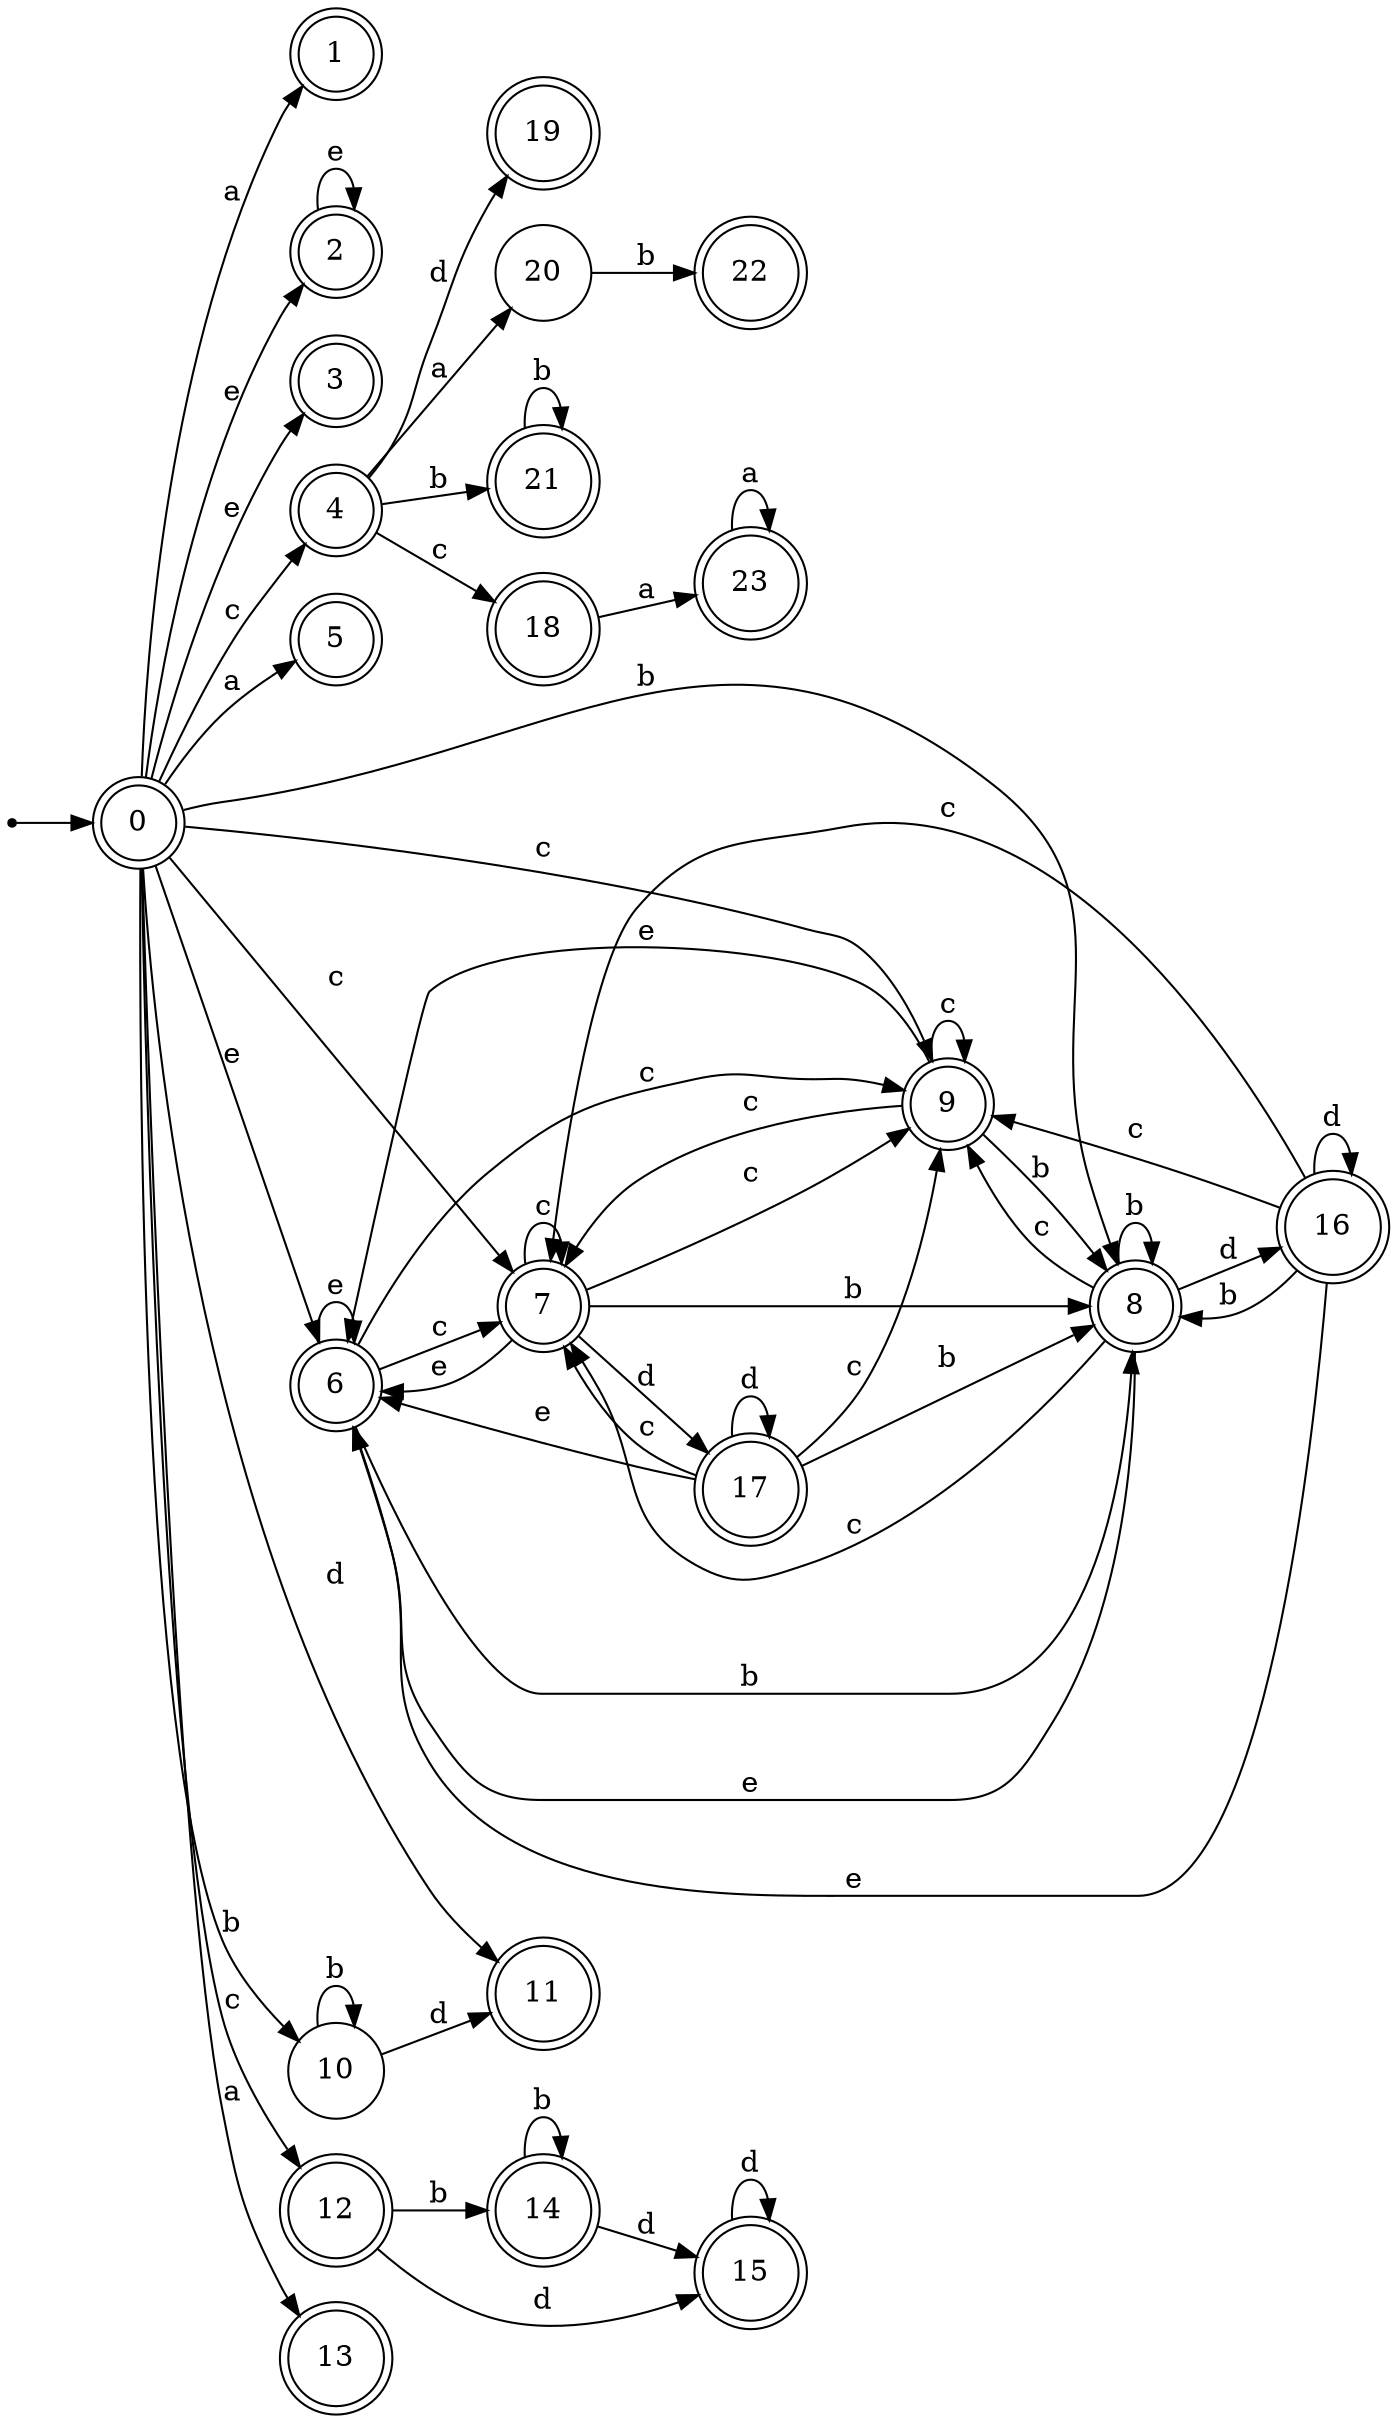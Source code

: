 digraph finite_state_machine {
rankdir=LR;
size="20,20";
node [shape = point]; "dummy0"
node [shape = doublecircle]; "0";"dummy0" -> "0";
node [shape = doublecircle]; "1";node [shape = doublecircle]; "2";node [shape = doublecircle]; "3";node [shape = doublecircle]; "4";node [shape = doublecircle]; "5";node [shape = doublecircle]; "6";node [shape = doublecircle]; "7";node [shape = doublecircle]; "8";node [shape = doublecircle]; "9";node [shape = circle]; "10";
node [shape = doublecircle]; "11";node [shape = doublecircle]; "12";node [shape = doublecircle]; "13";node [shape = doublecircle]; "14";node [shape = doublecircle]; "15";node [shape = doublecircle]; "16";node [shape = doublecircle]; "17";node [shape = doublecircle]; "18";node [shape = doublecircle]; "19";node [shape = circle]; "20";
node [shape = doublecircle]; "21";node [shape = doublecircle]; "22";node [shape = doublecircle]; "23";"0" -> "1" [label = "a"];
 "0" -> "13" [label = "a"];
 "0" -> "5" [label = "a"];
 "0" -> "2" [label = "e"];
 "0" -> "3" [label = "e"];
 "0" -> "6" [label = "e"];
 "0" -> "9" [label = "c"];
 "0" -> "4" [label = "c"];
 "0" -> "12" [label = "c"];
 "0" -> "7" [label = "c"];
 "0" -> "8" [label = "b"];
 "0" -> "10" [label = "b"];
 "0" -> "11" [label = "d"];
 "12" -> "14" [label = "b"];
 "12" -> "15" [label = "d"];
 "15" -> "15" [label = "d"];
 "14" -> "14" [label = "b"];
 "14" -> "15" [label = "d"];
 "10" -> "10" [label = "b"];
 "10" -> "11" [label = "d"];
 "9" -> "9" [label = "c"];
 "9" -> "7" [label = "c"];
 "9" -> "6" [label = "e"];
 "9" -> "8" [label = "b"];
 "8" -> "8" [label = "b"];
 "8" -> "16" [label = "d"];
 "8" -> "6" [label = "e"];
 "8" -> "9" [label = "c"];
 "8" -> "7" [label = "c"];
 "16" -> "16" [label = "d"];
 "16" -> "8" [label = "b"];
 "16" -> "6" [label = "e"];
 "16" -> "9" [label = "c"];
 "16" -> "7" [label = "c"];
 "7" -> "9" [label = "c"];
 "7" -> "7" [label = "c"];
 "7" -> "17" [label = "d"];
 "7" -> "6" [label = "e"];
 "7" -> "8" [label = "b"];
 "17" -> "17" [label = "d"];
 "17" -> "9" [label = "c"];
 "17" -> "7" [label = "c"];
 "17" -> "6" [label = "e"];
 "17" -> "8" [label = "b"];
 "6" -> "6" [label = "e"];
 "6" -> "9" [label = "c"];
 "6" -> "7" [label = "c"];
 "6" -> "8" [label = "b"];
 "4" -> "18" [label = "c"];
 "4" -> "19" [label = "d"];
 "4" -> "20" [label = "a"];
 "4" -> "21" [label = "b"];
 "21" -> "21" [label = "b"];
 "20" -> "22" [label = "b"];
 "18" -> "23" [label = "a"];
 "23" -> "23" [label = "a"];
 "2" -> "2" [label = "e"];
 }
